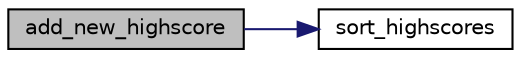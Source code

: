 digraph "add_new_highscore"
{
 // LATEX_PDF_SIZE
  edge [fontname="Helvetica",fontsize="10",labelfontname="Helvetica",labelfontsize="10"];
  node [fontname="Helvetica",fontsize="10",shape=record];
  rankdir="LR";
  Node1 [label="add_new_highscore",height=0.2,width=0.4,color="black", fillcolor="grey75", style="filled", fontcolor="black",tooltip="Add a new highscore into our highscores arrays."];
  Node1 -> Node2 [color="midnightblue",fontsize="10",style="solid",fontname="Helvetica"];
  Node2 [label="sort_highscores",height=0.2,width=0.4,color="black", fillcolor="white", style="filled",URL="$group__highscore.html#ga68bcd699ea6291c2abb5f16692835ff1",tooltip="Sorts the highscores using a simple bubble sort algorithm."];
}
